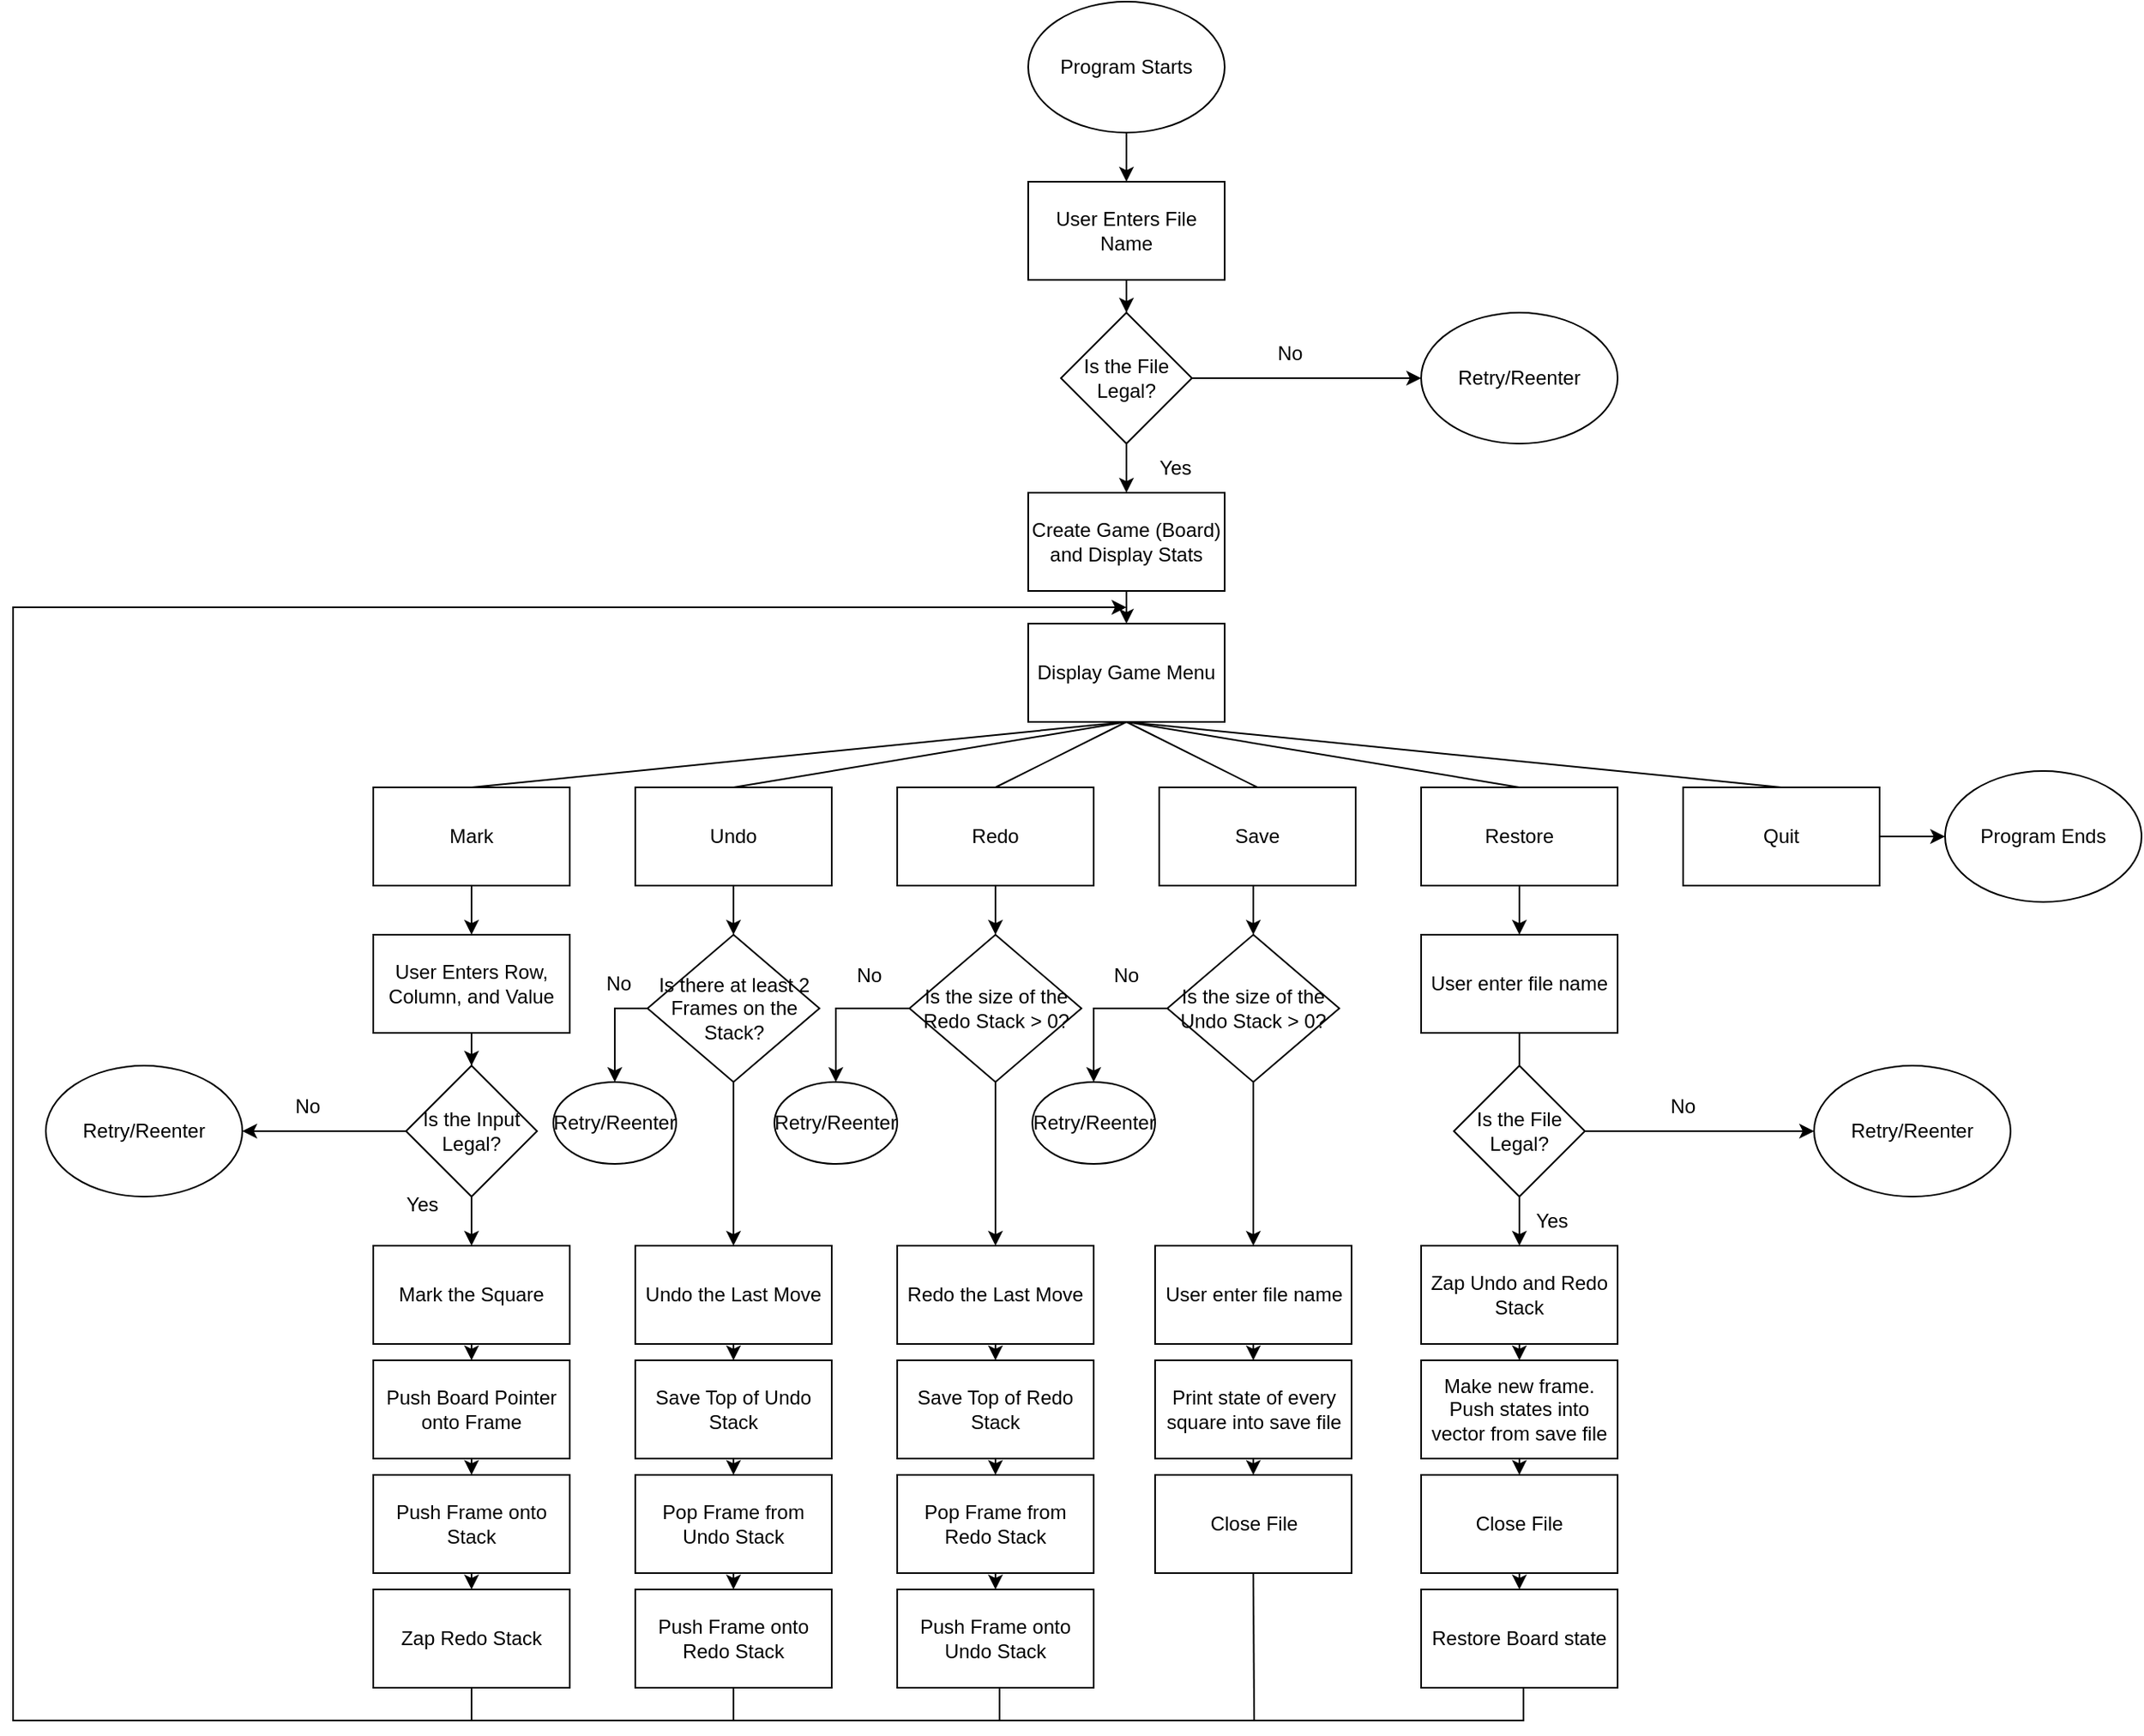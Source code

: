 <mxfile version="20.8.5" type="device"><diagram id="AmYuOZyRwdoS0CaEK9_h" name="Page-1"><mxGraphModel dx="1687" dy="836" grid="1" gridSize="10" guides="1" tooltips="1" connect="1" arrows="1" fold="1" page="1" pageScale="1" pageWidth="2000" pageHeight="2000" math="0" shadow="0"><root><mxCell id="0"/><mxCell id="1" parent="0"/><mxCell id="2-i7_kMz5Eh7ku1qRrif-7" style="edgeStyle=orthogonalEdgeStyle;rounded=0;orthogonalLoop=1;jettySize=auto;html=1;entryX=0.5;entryY=0;entryDx=0;entryDy=0;" parent="1" source="2-i7_kMz5Eh7ku1qRrif-1" target="2-i7_kMz5Eh7ku1qRrif-2" edge="1"><mxGeometry relative="1" as="geometry"/></mxCell><mxCell id="2-i7_kMz5Eh7ku1qRrif-1" value="Program Starts" style="ellipse;whiteSpace=wrap;html=1;" parent="1" vertex="1"><mxGeometry x="880" y="230" width="120" height="80" as="geometry"/></mxCell><mxCell id="2-i7_kMz5Eh7ku1qRrif-8" style="edgeStyle=orthogonalEdgeStyle;rounded=0;orthogonalLoop=1;jettySize=auto;html=1;entryX=0.5;entryY=0;entryDx=0;entryDy=0;" parent="1" source="2-i7_kMz5Eh7ku1qRrif-2" target="2-i7_kMz5Eh7ku1qRrif-3" edge="1"><mxGeometry relative="1" as="geometry"/></mxCell><mxCell id="2-i7_kMz5Eh7ku1qRrif-2" value="User Enters File Name" style="rounded=0;whiteSpace=wrap;html=1;" parent="1" vertex="1"><mxGeometry x="880" y="340" width="120" height="60" as="geometry"/></mxCell><mxCell id="2-i7_kMz5Eh7ku1qRrif-9" style="edgeStyle=orthogonalEdgeStyle;rounded=0;orthogonalLoop=1;jettySize=auto;html=1;entryX=0;entryY=0.5;entryDx=0;entryDy=0;" parent="1" source="2-i7_kMz5Eh7ku1qRrif-3" target="2-i7_kMz5Eh7ku1qRrif-4" edge="1"><mxGeometry relative="1" as="geometry"/></mxCell><mxCell id="2-i7_kMz5Eh7ku1qRrif-10" style="edgeStyle=orthogonalEdgeStyle;rounded=0;orthogonalLoop=1;jettySize=auto;html=1;entryX=0.5;entryY=0;entryDx=0;entryDy=0;" parent="1" source="2-i7_kMz5Eh7ku1qRrif-3" target="2-i7_kMz5Eh7ku1qRrif-5" edge="1"><mxGeometry relative="1" as="geometry"/></mxCell><mxCell id="2-i7_kMz5Eh7ku1qRrif-3" value="Is the File Legal?" style="rhombus;whiteSpace=wrap;html=1;" parent="1" vertex="1"><mxGeometry x="900" y="420" width="80" height="80" as="geometry"/></mxCell><mxCell id="2-i7_kMz5Eh7ku1qRrif-4" value="Retry/Reenter" style="ellipse;whiteSpace=wrap;html=1;" parent="1" vertex="1"><mxGeometry x="1120" y="420" width="120" height="80" as="geometry"/></mxCell><mxCell id="2-i7_kMz5Eh7ku1qRrif-16" style="edgeStyle=orthogonalEdgeStyle;rounded=0;orthogonalLoop=1;jettySize=auto;html=1;exitX=0.5;exitY=1;exitDx=0;exitDy=0;entryX=0.5;entryY=0;entryDx=0;entryDy=0;" parent="1" source="2-i7_kMz5Eh7ku1qRrif-5" target="2-i7_kMz5Eh7ku1qRrif-14" edge="1"><mxGeometry relative="1" as="geometry"/></mxCell><mxCell id="2-i7_kMz5Eh7ku1qRrif-5" value="Create Game (Board) and Display Stats" style="rounded=0;whiteSpace=wrap;html=1;" parent="1" vertex="1"><mxGeometry x="880" y="530" width="120" height="60" as="geometry"/></mxCell><mxCell id="2-i7_kMz5Eh7ku1qRrif-12" value="&lt;div&gt;No&lt;/div&gt;" style="text;html=1;strokeColor=none;fillColor=none;align=center;verticalAlign=middle;whiteSpace=wrap;rounded=0;" parent="1" vertex="1"><mxGeometry x="1010" y="430" width="60" height="30" as="geometry"/></mxCell><mxCell id="2-i7_kMz5Eh7ku1qRrif-13" value="Yes" style="text;html=1;strokeColor=none;fillColor=none;align=center;verticalAlign=middle;whiteSpace=wrap;rounded=0;" parent="1" vertex="1"><mxGeometry x="940" y="500" width="60" height="30" as="geometry"/></mxCell><mxCell id="2-i7_kMz5Eh7ku1qRrif-14" value="Display Game Menu" style="rounded=0;whiteSpace=wrap;html=1;" parent="1" vertex="1"><mxGeometry x="880" y="610" width="120" height="60" as="geometry"/></mxCell><mxCell id="2-i7_kMz5Eh7ku1qRrif-67" style="edgeStyle=orthogonalEdgeStyle;rounded=0;orthogonalLoop=1;jettySize=auto;html=1;entryX=0.5;entryY=0;entryDx=0;entryDy=0;" parent="1" source="2-i7_kMz5Eh7ku1qRrif-17" target="2-i7_kMz5Eh7ku1qRrif-62" edge="1"><mxGeometry relative="1" as="geometry"/></mxCell><mxCell id="2-i7_kMz5Eh7ku1qRrif-17" value="Undo" style="rounded=0;whiteSpace=wrap;html=1;" parent="1" vertex="1"><mxGeometry x="640" y="710" width="120" height="60" as="geometry"/></mxCell><mxCell id="2-i7_kMz5Eh7ku1qRrif-84" style="edgeStyle=orthogonalEdgeStyle;rounded=0;orthogonalLoop=1;jettySize=auto;html=1;exitX=0.5;exitY=1;exitDx=0;exitDy=0;entryX=0.5;entryY=0;entryDx=0;entryDy=0;" parent="1" source="2-i7_kMz5Eh7ku1qRrif-18" target="2-i7_kMz5Eh7ku1qRrif-83" edge="1"><mxGeometry relative="1" as="geometry"/></mxCell><mxCell id="2-i7_kMz5Eh7ku1qRrif-18" value="Redo" style="rounded=0;whiteSpace=wrap;html=1;" parent="1" vertex="1"><mxGeometry x="800" y="710" width="120" height="60" as="geometry"/></mxCell><mxCell id="DIU57jMMTuA9kzUDbi9k-6" style="edgeStyle=orthogonalEdgeStyle;rounded=0;orthogonalLoop=1;jettySize=auto;html=1;exitX=0.5;exitY=1;exitDx=0;exitDy=0;entryX=0.5;entryY=0;entryDx=0;entryDy=0;" parent="1" source="2-i7_kMz5Eh7ku1qRrif-19" target="DIU57jMMTuA9kzUDbi9k-2" edge="1"><mxGeometry relative="1" as="geometry"/></mxCell><mxCell id="2-i7_kMz5Eh7ku1qRrif-19" value="Save" style="rounded=0;whiteSpace=wrap;html=1;" parent="1" vertex="1"><mxGeometry x="960" y="710" width="120" height="60" as="geometry"/></mxCell><mxCell id="DIU57jMMTuA9kzUDbi9k-45" style="edgeStyle=none;rounded=0;orthogonalLoop=1;jettySize=auto;html=1;exitX=0.5;exitY=1;exitDx=0;exitDy=0;entryX=0.5;entryY=0;entryDx=0;entryDy=0;endArrow=classic;endFill=1;" parent="1" source="2-i7_kMz5Eh7ku1qRrif-20" target="DIU57jMMTuA9kzUDbi9k-23" edge="1"><mxGeometry relative="1" as="geometry"/></mxCell><mxCell id="2-i7_kMz5Eh7ku1qRrif-20" value="Restore" style="rounded=0;whiteSpace=wrap;html=1;" parent="1" vertex="1"><mxGeometry x="1120" y="710" width="120" height="60" as="geometry"/></mxCell><mxCell id="2-i7_kMz5Eh7ku1qRrif-21" value="" style="endArrow=none;html=1;rounded=0;entryX=0.5;entryY=1;entryDx=0;entryDy=0;exitX=0.5;exitY=0;exitDx=0;exitDy=0;" parent="1" source="2-i7_kMz5Eh7ku1qRrif-17" target="2-i7_kMz5Eh7ku1qRrif-14" edge="1"><mxGeometry width="50" height="50" relative="1" as="geometry"><mxPoint x="860" y="840" as="sourcePoint"/><mxPoint x="910" y="790" as="targetPoint"/></mxGeometry></mxCell><mxCell id="2-i7_kMz5Eh7ku1qRrif-22" value="" style="endArrow=none;html=1;rounded=0;entryX=0.5;entryY=1;entryDx=0;entryDy=0;exitX=0.5;exitY=0;exitDx=0;exitDy=0;" parent="1" source="2-i7_kMz5Eh7ku1qRrif-18" target="2-i7_kMz5Eh7ku1qRrif-14" edge="1"><mxGeometry width="50" height="50" relative="1" as="geometry"><mxPoint x="710" y="700" as="sourcePoint"/><mxPoint x="950" y="680" as="targetPoint"/></mxGeometry></mxCell><mxCell id="2-i7_kMz5Eh7ku1qRrif-23" value="" style="endArrow=none;html=1;rounded=0;entryX=0.5;entryY=1;entryDx=0;entryDy=0;exitX=0.5;exitY=0;exitDx=0;exitDy=0;" parent="1" source="2-i7_kMz5Eh7ku1qRrif-19" target="2-i7_kMz5Eh7ku1qRrif-14" edge="1"><mxGeometry width="50" height="50" relative="1" as="geometry"><mxPoint x="720" y="710" as="sourcePoint"/><mxPoint x="960" y="690" as="targetPoint"/></mxGeometry></mxCell><mxCell id="2-i7_kMz5Eh7ku1qRrif-24" value="" style="endArrow=none;html=1;rounded=0;entryX=0.5;entryY=1;entryDx=0;entryDy=0;exitX=0.5;exitY=0;exitDx=0;exitDy=0;" parent="1" source="2-i7_kMz5Eh7ku1qRrif-20" target="2-i7_kMz5Eh7ku1qRrif-14" edge="1"><mxGeometry width="50" height="50" relative="1" as="geometry"><mxPoint x="730" y="720" as="sourcePoint"/><mxPoint x="970" y="700" as="targetPoint"/></mxGeometry></mxCell><mxCell id="2-i7_kMz5Eh7ku1qRrif-30" style="edgeStyle=orthogonalEdgeStyle;rounded=0;orthogonalLoop=1;jettySize=auto;html=1;exitX=1;exitY=0.5;exitDx=0;exitDy=0;" parent="1" source="2-i7_kMz5Eh7ku1qRrif-25" target="2-i7_kMz5Eh7ku1qRrif-29" edge="1"><mxGeometry relative="1" as="geometry"/></mxCell><mxCell id="2-i7_kMz5Eh7ku1qRrif-25" value="Quit" style="rounded=0;whiteSpace=wrap;html=1;" parent="1" vertex="1"><mxGeometry x="1280" y="710" width="120" height="60" as="geometry"/></mxCell><mxCell id="2-i7_kMz5Eh7ku1qRrif-32" style="edgeStyle=orthogonalEdgeStyle;rounded=0;orthogonalLoop=1;jettySize=auto;html=1;exitX=0.5;exitY=1;exitDx=0;exitDy=0;entryX=0.5;entryY=0;entryDx=0;entryDy=0;" parent="1" source="2-i7_kMz5Eh7ku1qRrif-26" target="2-i7_kMz5Eh7ku1qRrif-31" edge="1"><mxGeometry relative="1" as="geometry"/></mxCell><mxCell id="2-i7_kMz5Eh7ku1qRrif-26" value="Mark" style="rounded=0;whiteSpace=wrap;html=1;" parent="1" vertex="1"><mxGeometry x="480" y="710" width="120" height="60" as="geometry"/></mxCell><mxCell id="2-i7_kMz5Eh7ku1qRrif-27" value="" style="endArrow=none;html=1;rounded=0;exitX=0.5;exitY=0;exitDx=0;exitDy=0;" parent="1" source="2-i7_kMz5Eh7ku1qRrif-26" edge="1"><mxGeometry width="50" height="50" relative="1" as="geometry"><mxPoint x="710" y="700" as="sourcePoint"/><mxPoint x="940" y="670" as="targetPoint"/></mxGeometry></mxCell><mxCell id="2-i7_kMz5Eh7ku1qRrif-28" value="" style="endArrow=none;html=1;rounded=0;exitX=0.5;exitY=0;exitDx=0;exitDy=0;" parent="1" source="2-i7_kMz5Eh7ku1qRrif-25" edge="1"><mxGeometry width="50" height="50" relative="1" as="geometry"><mxPoint x="720" y="710" as="sourcePoint"/><mxPoint x="940" y="670" as="targetPoint"/></mxGeometry></mxCell><mxCell id="2-i7_kMz5Eh7ku1qRrif-29" value="Program Ends" style="ellipse;whiteSpace=wrap;html=1;" parent="1" vertex="1"><mxGeometry x="1440" y="700" width="120" height="80" as="geometry"/></mxCell><mxCell id="2-i7_kMz5Eh7ku1qRrif-41" style="edgeStyle=orthogonalEdgeStyle;rounded=0;orthogonalLoop=1;jettySize=auto;html=1;entryX=0.5;entryY=0;entryDx=0;entryDy=0;" parent="1" source="2-i7_kMz5Eh7ku1qRrif-31" target="2-i7_kMz5Eh7ku1qRrif-36" edge="1"><mxGeometry relative="1" as="geometry"/></mxCell><mxCell id="2-i7_kMz5Eh7ku1qRrif-31" value="User Enters Row, Column, and Value" style="rounded=0;whiteSpace=wrap;html=1;" parent="1" vertex="1"><mxGeometry x="480" y="800" width="120" height="60" as="geometry"/></mxCell><mxCell id="2-i7_kMz5Eh7ku1qRrif-34" style="edgeStyle=orthogonalEdgeStyle;rounded=0;orthogonalLoop=1;jettySize=auto;html=1;entryX=1;entryY=0.5;entryDx=0;entryDy=0;" parent="1" source="2-i7_kMz5Eh7ku1qRrif-36" target="2-i7_kMz5Eh7ku1qRrif-37" edge="1"><mxGeometry relative="1" as="geometry"/></mxCell><mxCell id="2-i7_kMz5Eh7ku1qRrif-35" style="edgeStyle=orthogonalEdgeStyle;rounded=0;orthogonalLoop=1;jettySize=auto;html=1;entryX=0.5;entryY=0;entryDx=0;entryDy=0;" parent="1" source="2-i7_kMz5Eh7ku1qRrif-36" edge="1"><mxGeometry relative="1" as="geometry"><mxPoint x="540" y="990" as="targetPoint"/></mxGeometry></mxCell><mxCell id="2-i7_kMz5Eh7ku1qRrif-36" value="Is the Input Legal?" style="rhombus;whiteSpace=wrap;html=1;" parent="1" vertex="1"><mxGeometry x="500" y="880" width="80" height="80" as="geometry"/></mxCell><mxCell id="2-i7_kMz5Eh7ku1qRrif-37" value="Retry/Reenter" style="ellipse;whiteSpace=wrap;html=1;" parent="1" vertex="1"><mxGeometry x="280" y="880" width="120" height="80" as="geometry"/></mxCell><mxCell id="2-i7_kMz5Eh7ku1qRrif-38" value="&lt;div&gt;No&lt;/div&gt;" style="text;html=1;strokeColor=none;fillColor=none;align=center;verticalAlign=middle;whiteSpace=wrap;rounded=0;" parent="1" vertex="1"><mxGeometry x="410" y="890" width="60" height="30" as="geometry"/></mxCell><mxCell id="2-i7_kMz5Eh7ku1qRrif-39" value="Yes" style="text;html=1;strokeColor=none;fillColor=none;align=center;verticalAlign=middle;whiteSpace=wrap;rounded=0;" parent="1" vertex="1"><mxGeometry x="480" y="950" width="60" height="30" as="geometry"/></mxCell><mxCell id="2-i7_kMz5Eh7ku1qRrif-45" style="edgeStyle=orthogonalEdgeStyle;rounded=0;orthogonalLoop=1;jettySize=auto;html=1;exitX=0.5;exitY=1;exitDx=0;exitDy=0;" parent="1" source="2-i7_kMz5Eh7ku1qRrif-50" edge="1"><mxGeometry relative="1" as="geometry"><mxPoint x="940" y="600" as="targetPoint"/><mxPoint x="380" y="1050" as="sourcePoint"/><Array as="points"><mxPoint x="540" y="1280"/><mxPoint x="260" y="1280"/><mxPoint x="260" y="600"/></Array></mxGeometry></mxCell><mxCell id="2-i7_kMz5Eh7ku1qRrif-51" style="edgeStyle=orthogonalEdgeStyle;rounded=0;orthogonalLoop=1;jettySize=auto;html=1;exitX=0.5;exitY=1;exitDx=0;exitDy=0;entryX=0.5;entryY=0;entryDx=0;entryDy=0;" parent="1" source="2-i7_kMz5Eh7ku1qRrif-47" target="2-i7_kMz5Eh7ku1qRrif-48" edge="1"><mxGeometry relative="1" as="geometry"/></mxCell><mxCell id="2-i7_kMz5Eh7ku1qRrif-47" value="Mark the Square" style="rounded=0;whiteSpace=wrap;html=1;" parent="1" vertex="1"><mxGeometry x="480" y="990" width="120" height="60" as="geometry"/></mxCell><mxCell id="2-i7_kMz5Eh7ku1qRrif-52" style="edgeStyle=orthogonalEdgeStyle;rounded=0;orthogonalLoop=1;jettySize=auto;html=1;exitX=0.5;exitY=1;exitDx=0;exitDy=0;entryX=0.5;entryY=0;entryDx=0;entryDy=0;" parent="1" source="2-i7_kMz5Eh7ku1qRrif-48" target="2-i7_kMz5Eh7ku1qRrif-49" edge="1"><mxGeometry relative="1" as="geometry"/></mxCell><mxCell id="2-i7_kMz5Eh7ku1qRrif-48" value="Push Board Pointer onto Frame" style="rounded=0;whiteSpace=wrap;html=1;" parent="1" vertex="1"><mxGeometry x="480" y="1060" width="120" height="60" as="geometry"/></mxCell><mxCell id="2-i7_kMz5Eh7ku1qRrif-53" style="edgeStyle=orthogonalEdgeStyle;rounded=0;orthogonalLoop=1;jettySize=auto;html=1;exitX=0.5;exitY=1;exitDx=0;exitDy=0;entryX=0.5;entryY=0;entryDx=0;entryDy=0;" parent="1" source="2-i7_kMz5Eh7ku1qRrif-49" target="2-i7_kMz5Eh7ku1qRrif-50" edge="1"><mxGeometry relative="1" as="geometry"/></mxCell><mxCell id="2-i7_kMz5Eh7ku1qRrif-49" value="Push Frame onto Stack" style="rounded=0;whiteSpace=wrap;html=1;" parent="1" vertex="1"><mxGeometry x="480" y="1130" width="120" height="60" as="geometry"/></mxCell><mxCell id="2-i7_kMz5Eh7ku1qRrif-50" value="Zap Redo Stack" style="rounded=0;whiteSpace=wrap;html=1;" parent="1" vertex="1"><mxGeometry x="480" y="1200" width="120" height="60" as="geometry"/></mxCell><mxCell id="2-i7_kMz5Eh7ku1qRrif-70" style="edgeStyle=orthogonalEdgeStyle;rounded=0;orthogonalLoop=1;jettySize=auto;html=1;exitX=0.5;exitY=1;exitDx=0;exitDy=0;entryX=0.5;entryY=0;entryDx=0;entryDy=0;" parent="1" source="2-i7_kMz5Eh7ku1qRrif-62" target="2-i7_kMz5Eh7ku1qRrif-69" edge="1"><mxGeometry relative="1" as="geometry"/></mxCell><mxCell id="2-i7_kMz5Eh7ku1qRrif-82" style="edgeStyle=orthogonalEdgeStyle;rounded=0;orthogonalLoop=1;jettySize=auto;html=1;exitX=0;exitY=0.5;exitDx=0;exitDy=0;entryX=0.5;entryY=0;entryDx=0;entryDy=0;" parent="1" source="2-i7_kMz5Eh7ku1qRrif-62" target="2-i7_kMz5Eh7ku1qRrif-63" edge="1"><mxGeometry relative="1" as="geometry"/></mxCell><mxCell id="2-i7_kMz5Eh7ku1qRrif-62" value="Is there at least 2 Frames on the Stack?" style="rhombus;whiteSpace=wrap;html=1;" parent="1" vertex="1"><mxGeometry x="647.5" y="800" width="105" height="90" as="geometry"/></mxCell><mxCell id="2-i7_kMz5Eh7ku1qRrif-63" value="Retry/Reenter" style="ellipse;whiteSpace=wrap;html=1;" parent="1" vertex="1"><mxGeometry x="590" y="890" width="75" height="50" as="geometry"/></mxCell><mxCell id="2-i7_kMz5Eh7ku1qRrif-64" value="&lt;div&gt;No&lt;/div&gt;" style="text;html=1;strokeColor=none;fillColor=none;align=center;verticalAlign=middle;whiteSpace=wrap;rounded=0;" parent="1" vertex="1"><mxGeometry x="600" y="815" width="60" height="30" as="geometry"/></mxCell><mxCell id="2-i7_kMz5Eh7ku1qRrif-76" style="edgeStyle=orthogonalEdgeStyle;rounded=0;orthogonalLoop=1;jettySize=auto;html=1;exitX=0.5;exitY=1;exitDx=0;exitDy=0;entryX=0.5;entryY=0;entryDx=0;entryDy=0;" parent="1" source="2-i7_kMz5Eh7ku1qRrif-69" target="2-i7_kMz5Eh7ku1qRrif-73" edge="1"><mxGeometry relative="1" as="geometry"/></mxCell><mxCell id="2-i7_kMz5Eh7ku1qRrif-69" value="Undo the Last Move" style="rounded=0;whiteSpace=wrap;html=1;" parent="1" vertex="1"><mxGeometry x="640" y="990" width="120" height="60" as="geometry"/></mxCell><mxCell id="2-i7_kMz5Eh7ku1qRrif-72" value="" style="endArrow=none;html=1;rounded=0;entryX=0.5;entryY=1;entryDx=0;entryDy=0;" parent="1" target="2-i7_kMz5Eh7ku1qRrif-75" edge="1"><mxGeometry width="50" height="50" relative="1" as="geometry"><mxPoint x="540" y="1280" as="sourcePoint"/><mxPoint x="700" y="1280" as="targetPoint"/><Array as="points"><mxPoint x="700" y="1280"/></Array></mxGeometry></mxCell><mxCell id="2-i7_kMz5Eh7ku1qRrif-77" style="edgeStyle=orthogonalEdgeStyle;rounded=0;orthogonalLoop=1;jettySize=auto;html=1;exitX=0.5;exitY=1;exitDx=0;exitDy=0;entryX=0.5;entryY=0;entryDx=0;entryDy=0;" parent="1" source="2-i7_kMz5Eh7ku1qRrif-73" target="2-i7_kMz5Eh7ku1qRrif-74" edge="1"><mxGeometry relative="1" as="geometry"/></mxCell><mxCell id="2-i7_kMz5Eh7ku1qRrif-73" value="Save Top of Undo Stack" style="rounded=0;whiteSpace=wrap;html=1;" parent="1" vertex="1"><mxGeometry x="640" y="1060" width="120" height="60" as="geometry"/></mxCell><mxCell id="2-i7_kMz5Eh7ku1qRrif-78" style="edgeStyle=orthogonalEdgeStyle;rounded=0;orthogonalLoop=1;jettySize=auto;html=1;exitX=0.5;exitY=1;exitDx=0;exitDy=0;entryX=0.5;entryY=0;entryDx=0;entryDy=0;" parent="1" source="2-i7_kMz5Eh7ku1qRrif-74" target="2-i7_kMz5Eh7ku1qRrif-75" edge="1"><mxGeometry relative="1" as="geometry"/></mxCell><mxCell id="2-i7_kMz5Eh7ku1qRrif-74" value="Pop Frame from Undo Stack" style="rounded=0;whiteSpace=wrap;html=1;" parent="1" vertex="1"><mxGeometry x="640" y="1130" width="120" height="60" as="geometry"/></mxCell><mxCell id="2-i7_kMz5Eh7ku1qRrif-75" value="Push Frame onto Redo Stack" style="rounded=0;whiteSpace=wrap;html=1;" parent="1" vertex="1"><mxGeometry x="640" y="1200" width="120" height="60" as="geometry"/></mxCell><mxCell id="2-i7_kMz5Eh7ku1qRrif-87" style="edgeStyle=orthogonalEdgeStyle;rounded=0;orthogonalLoop=1;jettySize=auto;html=1;entryX=0.5;entryY=0;entryDx=0;entryDy=0;" parent="1" source="2-i7_kMz5Eh7ku1qRrif-83" target="2-i7_kMz5Eh7ku1qRrif-86" edge="1"><mxGeometry relative="1" as="geometry"/></mxCell><mxCell id="2-i7_kMz5Eh7ku1qRrif-97" style="edgeStyle=orthogonalEdgeStyle;rounded=0;orthogonalLoop=1;jettySize=auto;html=1;entryX=0.5;entryY=0;entryDx=0;entryDy=0;" parent="1" source="2-i7_kMz5Eh7ku1qRrif-83" target="2-i7_kMz5Eh7ku1qRrif-90" edge="1"><mxGeometry relative="1" as="geometry"/></mxCell><mxCell id="2-i7_kMz5Eh7ku1qRrif-83" value="Is the size of the Redo Stack &amp;gt; 0?" style="rhombus;whiteSpace=wrap;html=1;" parent="1" vertex="1"><mxGeometry x="807.5" y="800" width="105" height="90" as="geometry"/></mxCell><mxCell id="2-i7_kMz5Eh7ku1qRrif-86" value="Retry/Reenter" style="ellipse;whiteSpace=wrap;html=1;" parent="1" vertex="1"><mxGeometry x="725" y="890" width="75" height="50" as="geometry"/></mxCell><mxCell id="2-i7_kMz5Eh7ku1qRrif-88" value="&lt;div&gt;No&lt;/div&gt;" style="text;html=1;strokeColor=none;fillColor=none;align=center;verticalAlign=middle;whiteSpace=wrap;rounded=0;" parent="1" vertex="1"><mxGeometry x="752.5" y="810" width="60" height="30" as="geometry"/></mxCell><mxCell id="2-i7_kMz5Eh7ku1qRrif-89" style="edgeStyle=orthogonalEdgeStyle;rounded=0;orthogonalLoop=1;jettySize=auto;html=1;exitX=0.5;exitY=1;exitDx=0;exitDy=0;entryX=0.5;entryY=0;entryDx=0;entryDy=0;" parent="1" source="2-i7_kMz5Eh7ku1qRrif-90" target="2-i7_kMz5Eh7ku1qRrif-92" edge="1"><mxGeometry relative="1" as="geometry"/></mxCell><mxCell id="2-i7_kMz5Eh7ku1qRrif-90" value="Redo the Last Move" style="rounded=0;whiteSpace=wrap;html=1;" parent="1" vertex="1"><mxGeometry x="800" y="990" width="120" height="60" as="geometry"/></mxCell><mxCell id="2-i7_kMz5Eh7ku1qRrif-91" style="edgeStyle=orthogonalEdgeStyle;rounded=0;orthogonalLoop=1;jettySize=auto;html=1;exitX=0.5;exitY=1;exitDx=0;exitDy=0;entryX=0.5;entryY=0;entryDx=0;entryDy=0;" parent="1" source="2-i7_kMz5Eh7ku1qRrif-92" target="2-i7_kMz5Eh7ku1qRrif-94" edge="1"><mxGeometry relative="1" as="geometry"/></mxCell><mxCell id="2-i7_kMz5Eh7ku1qRrif-92" value="Save Top of Redo Stack" style="rounded=0;whiteSpace=wrap;html=1;" parent="1" vertex="1"><mxGeometry x="800" y="1060" width="120" height="60" as="geometry"/></mxCell><mxCell id="2-i7_kMz5Eh7ku1qRrif-93" style="edgeStyle=orthogonalEdgeStyle;rounded=0;orthogonalLoop=1;jettySize=auto;html=1;exitX=0.5;exitY=1;exitDx=0;exitDy=0;entryX=0.5;entryY=0;entryDx=0;entryDy=0;" parent="1" source="2-i7_kMz5Eh7ku1qRrif-94" target="2-i7_kMz5Eh7ku1qRrif-95" edge="1"><mxGeometry relative="1" as="geometry"/></mxCell><mxCell id="2-i7_kMz5Eh7ku1qRrif-94" value="Pop Frame from Redo Stack" style="rounded=0;whiteSpace=wrap;html=1;" parent="1" vertex="1"><mxGeometry x="800" y="1130" width="120" height="60" as="geometry"/></mxCell><mxCell id="2-i7_kMz5Eh7ku1qRrif-95" value="Push Frame onto Undo Stack" style="rounded=0;whiteSpace=wrap;html=1;" parent="1" vertex="1"><mxGeometry x="800" y="1200" width="120" height="60" as="geometry"/></mxCell><mxCell id="2-i7_kMz5Eh7ku1qRrif-98" value="" style="endArrow=none;html=1;rounded=0;entryX=0.5;entryY=1;entryDx=0;entryDy=0;" parent="1" edge="1"><mxGeometry width="50" height="50" relative="1" as="geometry"><mxPoint x="700" y="1280" as="sourcePoint"/><mxPoint x="862.5" y="1260" as="targetPoint"/><Array as="points"><mxPoint x="862.5" y="1280"/></Array></mxGeometry></mxCell><mxCell id="DIU57jMMTuA9kzUDbi9k-1" style="edgeStyle=orthogonalEdgeStyle;rounded=0;orthogonalLoop=1;jettySize=auto;html=1;entryX=0.5;entryY=0;entryDx=0;entryDy=0;" parent="1" source="DIU57jMMTuA9kzUDbi9k-2" target="DIU57jMMTuA9kzUDbi9k-3" edge="1"><mxGeometry relative="1" as="geometry"/></mxCell><mxCell id="DIU57jMMTuA9kzUDbi9k-10" style="edgeStyle=orthogonalEdgeStyle;rounded=0;orthogonalLoop=1;jettySize=auto;html=1;exitX=0.5;exitY=1;exitDx=0;exitDy=0;entryX=0.5;entryY=0;entryDx=0;entryDy=0;" parent="1" source="DIU57jMMTuA9kzUDbi9k-2" target="DIU57jMMTuA9kzUDbi9k-7" edge="1"><mxGeometry relative="1" as="geometry"/></mxCell><mxCell id="DIU57jMMTuA9kzUDbi9k-2" value="Is the size of the Undo Stack &amp;gt; 0?" style="rhombus;whiteSpace=wrap;html=1;" parent="1" vertex="1"><mxGeometry x="965" y="800" width="105" height="90" as="geometry"/></mxCell><mxCell id="DIU57jMMTuA9kzUDbi9k-3" value="Retry/Reenter" style="ellipse;whiteSpace=wrap;html=1;" parent="1" vertex="1"><mxGeometry x="882.5" y="890" width="75" height="50" as="geometry"/></mxCell><mxCell id="DIU57jMMTuA9kzUDbi9k-4" value="&lt;div&gt;No&lt;/div&gt;" style="text;html=1;strokeColor=none;fillColor=none;align=center;verticalAlign=middle;whiteSpace=wrap;rounded=0;" parent="1" vertex="1"><mxGeometry x="910" y="810" width="60" height="30" as="geometry"/></mxCell><mxCell id="DIU57jMMTuA9kzUDbi9k-7" value="User enter file name" style="rounded=0;whiteSpace=wrap;html=1;" parent="1" vertex="1"><mxGeometry x="957.5" y="990" width="120" height="60" as="geometry"/></mxCell><mxCell id="DIU57jMMTuA9kzUDbi9k-12" style="edgeStyle=orthogonalEdgeStyle;rounded=0;orthogonalLoop=1;jettySize=auto;html=1;exitX=0.5;exitY=1;exitDx=0;exitDy=0;entryX=0.5;entryY=0;entryDx=0;entryDy=0;" parent="1" target="DIU57jMMTuA9kzUDbi9k-9" edge="1"><mxGeometry relative="1" as="geometry"><mxPoint x="1017.5" y="1050.0" as="sourcePoint"/></mxGeometry></mxCell><mxCell id="DIU57jMMTuA9kzUDbi9k-16" style="edgeStyle=none;rounded=0;orthogonalLoop=1;jettySize=auto;html=1;exitX=0.5;exitY=1;exitDx=0;exitDy=0;endArrow=none;endFill=0;" parent="1" source="DIU57jMMTuA9kzUDbi9k-19" edge="1"><mxGeometry relative="1" as="geometry"><mxPoint x="1018" y="1280" as="targetPoint"/></mxGeometry></mxCell><mxCell id="DIU57jMMTuA9kzUDbi9k-21" style="edgeStyle=none;rounded=0;orthogonalLoop=1;jettySize=auto;html=1;exitX=0.5;exitY=1;exitDx=0;exitDy=0;entryX=0.5;entryY=0;entryDx=0;entryDy=0;endArrow=classic;endFill=1;" parent="1" source="DIU57jMMTuA9kzUDbi9k-9" target="DIU57jMMTuA9kzUDbi9k-19" edge="1"><mxGeometry relative="1" as="geometry"/></mxCell><mxCell id="DIU57jMMTuA9kzUDbi9k-9" value="Print state of every square into save file" style="rounded=0;whiteSpace=wrap;html=1;" parent="1" vertex="1"><mxGeometry x="957.5" y="1060" width="120" height="60" as="geometry"/></mxCell><mxCell id="DIU57jMMTuA9kzUDbi9k-17" style="edgeStyle=none;rounded=0;orthogonalLoop=1;jettySize=auto;html=1;endArrow=none;endFill=0;" parent="1" edge="1"><mxGeometry relative="1" as="geometry"><mxPoint x="860" y="1280" as="sourcePoint"/><mxPoint x="1020" y="1280" as="targetPoint"/></mxGeometry></mxCell><mxCell id="DIU57jMMTuA9kzUDbi9k-19" value="Close File" style="rounded=0;whiteSpace=wrap;html=1;" parent="1" vertex="1"><mxGeometry x="957.5" y="1130" width="120" height="60" as="geometry"/></mxCell><mxCell id="DIU57jMMTuA9kzUDbi9k-22" style="edgeStyle=orthogonalEdgeStyle;rounded=0;orthogonalLoop=1;jettySize=auto;html=1;exitX=0.5;exitY=1;exitDx=0;exitDy=0;entryX=0.5;entryY=0;entryDx=0;entryDy=0;" parent="1" source="DIU57jMMTuA9kzUDbi9k-23" edge="1"><mxGeometry relative="1" as="geometry"><mxPoint x="1180" y="920" as="targetPoint"/></mxGeometry></mxCell><mxCell id="DIU57jMMTuA9kzUDbi9k-23" value="User enter file name" style="rounded=0;whiteSpace=wrap;html=1;" parent="1" vertex="1"><mxGeometry x="1120" y="800" width="120" height="60" as="geometry"/></mxCell><mxCell id="DIU57jMMTuA9kzUDbi9k-24" style="edgeStyle=orthogonalEdgeStyle;rounded=0;orthogonalLoop=1;jettySize=auto;html=1;exitX=0.5;exitY=1;exitDx=0;exitDy=0;entryX=0.5;entryY=0;entryDx=0;entryDy=0;" parent="1" edge="1"><mxGeometry relative="1" as="geometry"><mxPoint x="1180" y="940.0" as="sourcePoint"/><mxPoint x="1180" y="950.0" as="targetPoint"/></mxGeometry></mxCell><mxCell id="DIU57jMMTuA9kzUDbi9k-27" style="edgeStyle=none;rounded=0;orthogonalLoop=1;jettySize=auto;html=1;exitX=0.5;exitY=1;exitDx=0;exitDy=0;entryX=0.5;entryY=0;entryDx=0;entryDy=0;endArrow=classic;endFill=1;" parent="1" source="DIU57jMMTuA9kzUDbi9k-28" target="DIU57jMMTuA9kzUDbi9k-29" edge="1"><mxGeometry relative="1" as="geometry"/></mxCell><mxCell id="DIU57jMMTuA9kzUDbi9k-28" value="Zap Undo and Redo Stack" style="rounded=0;whiteSpace=wrap;html=1;" parent="1" vertex="1"><mxGeometry x="1120" y="990" width="120" height="60" as="geometry"/></mxCell><mxCell id="DIU57jMMTuA9kzUDbi9k-40" style="edgeStyle=none;rounded=0;orthogonalLoop=1;jettySize=auto;html=1;exitX=0.5;exitY=1;exitDx=0;exitDy=0;entryX=0.5;entryY=0;entryDx=0;entryDy=0;endArrow=classic;endFill=1;" parent="1" source="DIU57jMMTuA9kzUDbi9k-29" target="DIU57jMMTuA9kzUDbi9k-38" edge="1"><mxGeometry relative="1" as="geometry"/></mxCell><mxCell id="DIU57jMMTuA9kzUDbi9k-29" value="Make new frame. Push states into vector from save file" style="rounded=0;whiteSpace=wrap;html=1;" parent="1" vertex="1"><mxGeometry x="1120" y="1060" width="120" height="60" as="geometry"/></mxCell><mxCell id="DIU57jMMTuA9kzUDbi9k-30" style="edgeStyle=orthogonalEdgeStyle;rounded=0;orthogonalLoop=1;jettySize=auto;html=1;entryX=0.5;entryY=0;entryDx=0;entryDy=0;" parent="1" target="DIU57jMMTuA9kzUDbi9k-32" edge="1"><mxGeometry relative="1" as="geometry"><mxPoint x="1180" y="900" as="sourcePoint"/></mxGeometry></mxCell><mxCell id="DIU57jMMTuA9kzUDbi9k-31" style="edgeStyle=orthogonalEdgeStyle;rounded=0;orthogonalLoop=1;jettySize=auto;html=1;entryX=0;entryY=0.5;entryDx=0;entryDy=0;" parent="1" source="DIU57jMMTuA9kzUDbi9k-32" target="DIU57jMMTuA9kzUDbi9k-33" edge="1"><mxGeometry relative="1" as="geometry"/></mxCell><mxCell id="DIU57jMMTuA9kzUDbi9k-36" style="edgeStyle=none;rounded=0;orthogonalLoop=1;jettySize=auto;html=1;exitX=0.5;exitY=1;exitDx=0;exitDy=0;endArrow=classic;endFill=1;" parent="1" source="DIU57jMMTuA9kzUDbi9k-32" target="DIU57jMMTuA9kzUDbi9k-28" edge="1"><mxGeometry relative="1" as="geometry"/></mxCell><mxCell id="DIU57jMMTuA9kzUDbi9k-32" value="Is the File Legal?" style="rhombus;whiteSpace=wrap;html=1;" parent="1" vertex="1"><mxGeometry x="1140" y="880" width="80" height="80" as="geometry"/></mxCell><mxCell id="DIU57jMMTuA9kzUDbi9k-33" value="Retry/Reenter" style="ellipse;whiteSpace=wrap;html=1;" parent="1" vertex="1"><mxGeometry x="1360" y="880" width="120" height="80" as="geometry"/></mxCell><mxCell id="DIU57jMMTuA9kzUDbi9k-34" value="&lt;div&gt;No&lt;/div&gt;" style="text;html=1;strokeColor=none;fillColor=none;align=center;verticalAlign=middle;whiteSpace=wrap;rounded=0;" parent="1" vertex="1"><mxGeometry x="1250" y="890" width="60" height="30" as="geometry"/></mxCell><mxCell id="DIU57jMMTuA9kzUDbi9k-35" value="Yes" style="text;html=1;strokeColor=none;fillColor=none;align=center;verticalAlign=middle;whiteSpace=wrap;rounded=0;" parent="1" vertex="1"><mxGeometry x="1170" y="960" width="60" height="30" as="geometry"/></mxCell><mxCell id="DIU57jMMTuA9kzUDbi9k-37" style="edgeStyle=none;rounded=0;orthogonalLoop=1;jettySize=auto;html=1;exitX=0.5;exitY=1;exitDx=0;exitDy=0;entryX=0.5;entryY=0;entryDx=0;entryDy=0;endArrow=classic;endFill=1;" parent="1" source="DIU57jMMTuA9kzUDbi9k-38" target="DIU57jMMTuA9kzUDbi9k-39" edge="1"><mxGeometry relative="1" as="geometry"/></mxCell><mxCell id="DIU57jMMTuA9kzUDbi9k-38" value="Close File" style="rounded=0;whiteSpace=wrap;html=1;" parent="1" vertex="1"><mxGeometry x="1120" y="1130" width="120" height="60" as="geometry"/></mxCell><mxCell id="DIU57jMMTuA9kzUDbi9k-42" style="edgeStyle=none;rounded=0;orthogonalLoop=1;jettySize=auto;html=1;exitX=0.5;exitY=1;exitDx=0;exitDy=0;endArrow=classic;endFill=1;" parent="1" source="DIU57jMMTuA9kzUDbi9k-39" edge="1"><mxGeometry relative="1" as="geometry"><mxPoint x="1180" y="1250.0" as="targetPoint"/></mxGeometry></mxCell><mxCell id="DIU57jMMTuA9kzUDbi9k-39" value="Restore Board state" style="rounded=0;whiteSpace=wrap;html=1;" parent="1" vertex="1"><mxGeometry x="1120" y="1200" width="120" height="60" as="geometry"/></mxCell><mxCell id="DIU57jMMTuA9kzUDbi9k-43" style="edgeStyle=none;rounded=0;orthogonalLoop=1;jettySize=auto;html=1;endArrow=none;endFill=0;" parent="1" edge="1"><mxGeometry relative="1" as="geometry"><mxPoint x="1020" y="1280.0" as="sourcePoint"/><mxPoint x="1180" y="1280.0" as="targetPoint"/></mxGeometry></mxCell><mxCell id="DIU57jMMTuA9kzUDbi9k-44" value="" style="endArrow=none;html=1;rounded=0;entryX=0.5;entryY=1;entryDx=0;entryDy=0;" parent="1" edge="1"><mxGeometry width="50" height="50" relative="1" as="geometry"><mxPoint x="1020" y="1280.0" as="sourcePoint"/><mxPoint x="1182.5" y="1260.0" as="targetPoint"/><Array as="points"><mxPoint x="1182.5" y="1280"/></Array></mxGeometry></mxCell></root></mxGraphModel></diagram></mxfile>